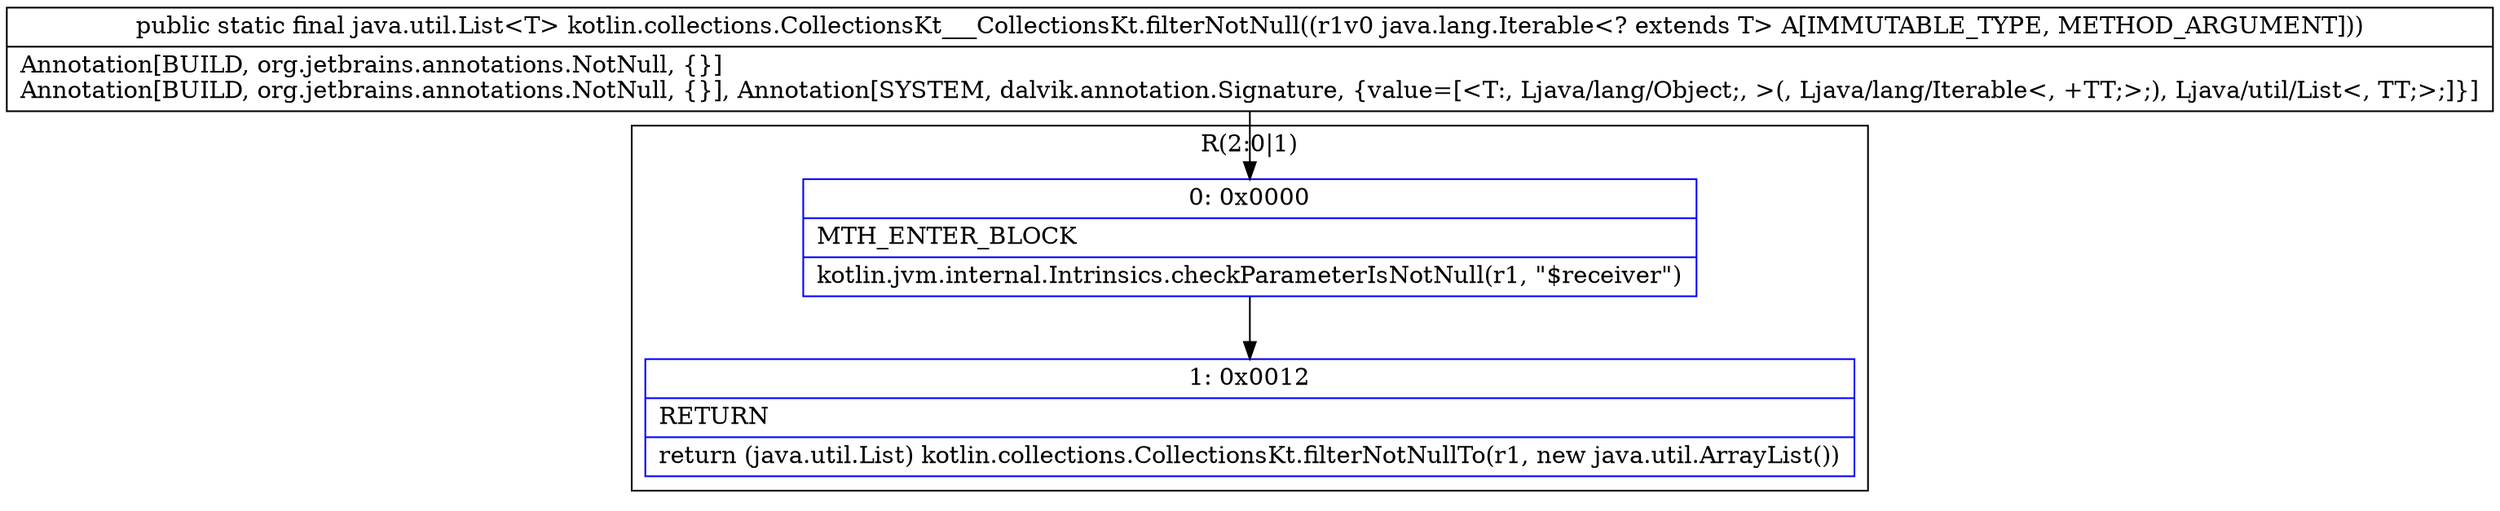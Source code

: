 digraph "CFG forkotlin.collections.CollectionsKt___CollectionsKt.filterNotNull(Ljava\/lang\/Iterable;)Ljava\/util\/List;" {
subgraph cluster_Region_212686139 {
label = "R(2:0|1)";
node [shape=record,color=blue];
Node_0 [shape=record,label="{0\:\ 0x0000|MTH_ENTER_BLOCK\l|kotlin.jvm.internal.Intrinsics.checkParameterIsNotNull(r1, \"$receiver\")\l}"];
Node_1 [shape=record,label="{1\:\ 0x0012|RETURN\l|return (java.util.List) kotlin.collections.CollectionsKt.filterNotNullTo(r1, new java.util.ArrayList())\l}"];
}
MethodNode[shape=record,label="{public static final java.util.List\<T\> kotlin.collections.CollectionsKt___CollectionsKt.filterNotNull((r1v0 java.lang.Iterable\<? extends T\> A[IMMUTABLE_TYPE, METHOD_ARGUMENT]))  | Annotation[BUILD, org.jetbrains.annotations.NotNull, \{\}]\lAnnotation[BUILD, org.jetbrains.annotations.NotNull, \{\}], Annotation[SYSTEM, dalvik.annotation.Signature, \{value=[\<T:, Ljava\/lang\/Object;, \>(, Ljava\/lang\/Iterable\<, +TT;\>;), Ljava\/util\/List\<, TT;\>;]\}]\l}"];
MethodNode -> Node_0;
Node_0 -> Node_1;
}

